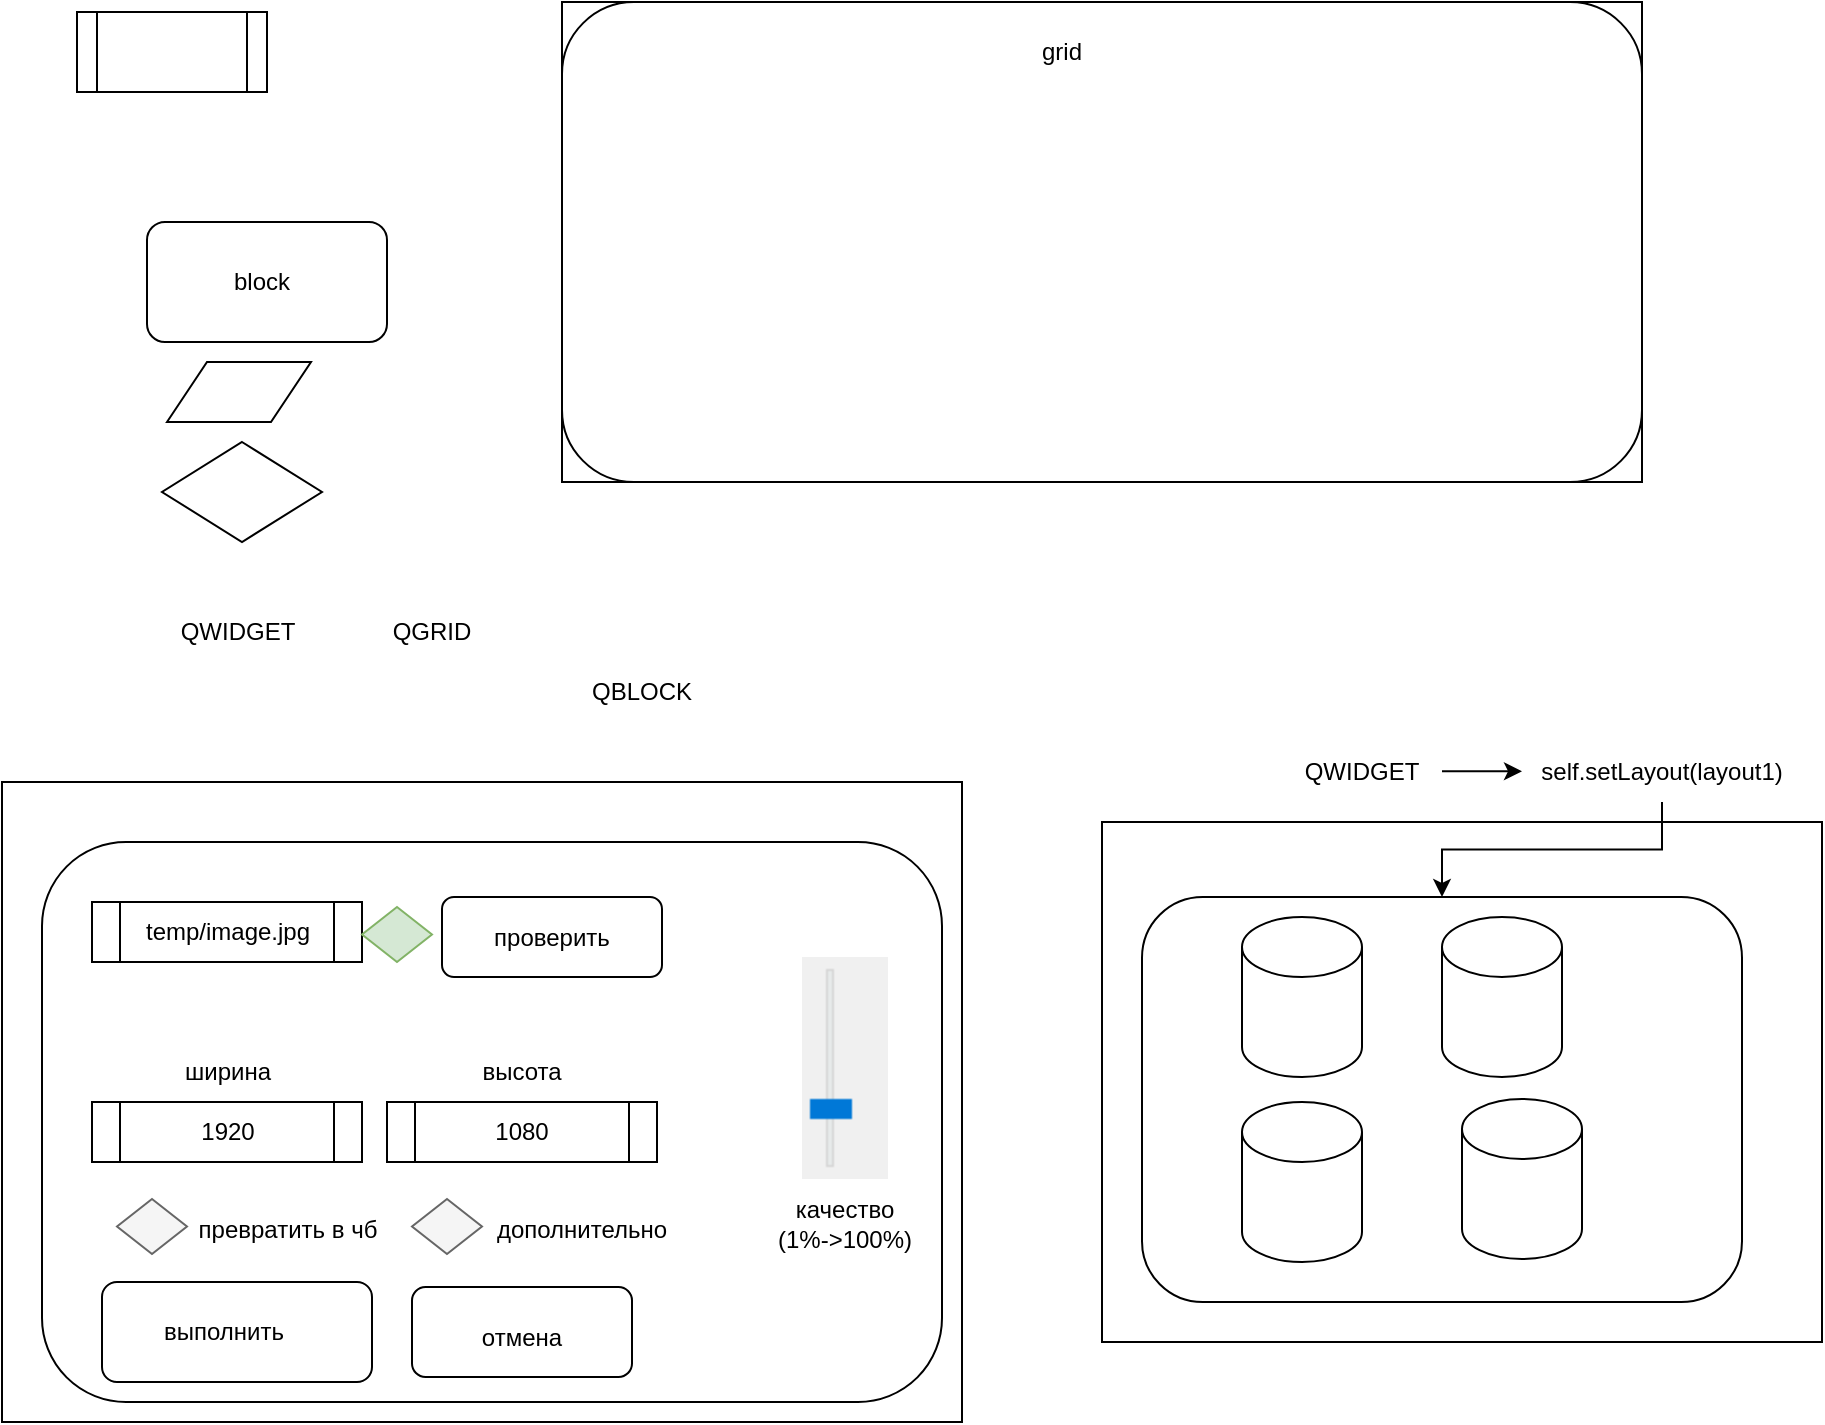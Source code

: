 <mxfile version="20.0.2" type="device"><diagram id="C5RBs43oDa-KdzZeNtuy" name="Page-1"><mxGraphModel dx="539" dy="743" grid="1" gridSize="10" guides="1" tooltips="1" connect="1" arrows="1" fold="1" page="0" pageScale="1" pageWidth="827" pageHeight="1169" math="0" shadow="0"><root><mxCell id="WIyWlLk6GJQsqaUBKTNV-0"/><mxCell id="WIyWlLk6GJQsqaUBKTNV-1" parent="WIyWlLk6GJQsqaUBKTNV-0"/><mxCell id="4VkWZRU_toLVFdk2MZ-W-1" value="" style="rounded=0;whiteSpace=wrap;html=1;" parent="WIyWlLk6GJQsqaUBKTNV-1" vertex="1"><mxGeometry x="340" y="310" width="480" height="320" as="geometry"/></mxCell><mxCell id="XOWpjwcL0Y2tyrRD1wKN-16" value="" style="rounded=1;whiteSpace=wrap;html=1;" parent="WIyWlLk6GJQsqaUBKTNV-1" vertex="1"><mxGeometry x="360" y="340" width="450" height="280" as="geometry"/></mxCell><mxCell id="4VkWZRU_toLVFdk2MZ-W-4" value="" style="rounded=1;whiteSpace=wrap;html=1;" parent="WIyWlLk6GJQsqaUBKTNV-1" vertex="1"><mxGeometry x="390" y="560" width="135" height="50" as="geometry"/></mxCell><mxCell id="4VkWZRU_toLVFdk2MZ-W-5" value="выполнить" style="text;html=1;strokeColor=none;fillColor=none;align=center;verticalAlign=middle;whiteSpace=wrap;rounded=0;" parent="WIyWlLk6GJQsqaUBKTNV-1" vertex="1"><mxGeometry x="417.5" y="570" width="66.25" height="30" as="geometry"/></mxCell><mxCell id="4VkWZRU_toLVFdk2MZ-W-6" value="" style="rounded=1;whiteSpace=wrap;html=1;" parent="WIyWlLk6GJQsqaUBKTNV-1" vertex="1"><mxGeometry x="560" y="367.5" width="110" height="40" as="geometry"/></mxCell><mxCell id="4VkWZRU_toLVFdk2MZ-W-7" value="проверить" style="text;html=1;strokeColor=none;fillColor=none;align=center;verticalAlign=middle;whiteSpace=wrap;rounded=0;" parent="WIyWlLk6GJQsqaUBKTNV-1" vertex="1"><mxGeometry x="580" y="377.5" width="70" height="20" as="geometry"/></mxCell><mxCell id="4VkWZRU_toLVFdk2MZ-W-9" value="" style="rounded=1;whiteSpace=wrap;html=1;" parent="WIyWlLk6GJQsqaUBKTNV-1" vertex="1"><mxGeometry x="545" y="562.5" width="110" height="45" as="geometry"/></mxCell><mxCell id="4VkWZRU_toLVFdk2MZ-W-11" value="" style="shape=process;whiteSpace=wrap;html=1;backgroundOutline=1;" parent="WIyWlLk6GJQsqaUBKTNV-1" vertex="1"><mxGeometry x="385" y="370" width="135" height="30" as="geometry"/></mxCell><mxCell id="4VkWZRU_toLVFdk2MZ-W-10" value="отмена" style="text;html=1;strokeColor=none;fillColor=none;align=center;verticalAlign=middle;whiteSpace=wrap;rounded=0;" parent="WIyWlLk6GJQsqaUBKTNV-1" vertex="1"><mxGeometry x="570" y="572.5" width="60" height="30" as="geometry"/></mxCell><mxCell id="4VkWZRU_toLVFdk2MZ-W-2" value="temp/image.jpg" style="text;html=1;strokeColor=none;fillColor=none;align=center;verticalAlign=middle;whiteSpace=wrap;rounded=0;" parent="WIyWlLk6GJQsqaUBKTNV-1" vertex="1"><mxGeometry x="417.5" y="355" width="70" height="60" as="geometry"/></mxCell><mxCell id="4VkWZRU_toLVFdk2MZ-W-12" value="" style="shape=image;verticalLabelPosition=bottom;labelBackgroundColor=default;verticalAlign=top;aspect=fixed;imageAspect=0;image=data:image/png,iVBORw0KGgoAAAANSUhEUgAAACsAAABvCAYAAAB1lDm6AAAAAXNSR0IArs4c6QAAAARnQU1BAACxjwv8YQUAAAAJcEhZcwAADsMAAA7DAcdvqGQAAADhSURBVHhe7dxBCoJAGEDhqRMUuGlO2hE86bQRmhso6t+qVdazJt4Hg//yIYMgOB5qrWNqxDGuTTCWYizl5adBKSWmVc45Jt6mO3vuumXtzT1LMZZiLMVYirEUYynGUoylGEsxlmIsxViKsRRjKcZSjKUYSzGWYizFWIqxFGMpxlKMpRhLMZZiLMVYirEUYynGUpqKffrY99TfYvqcer3E9B63AcVYirEUYylNxW46rvI4/XEfht8/rvItxlKMpRhLMZZiLMVYirEUYynGUoyl/H/s/Ao+r7350xuKsRRjGSlNNsgl5SD/peMAAAAASUVORK5CYII=;" parent="WIyWlLk6GJQsqaUBKTNV-1" vertex="1"><mxGeometry x="740" y="397.5" width="43" height="111" as="geometry"/></mxCell><mxCell id="4VkWZRU_toLVFdk2MZ-W-13" value="качество (1%-&amp;gt;100%)" style="text;html=1;strokeColor=none;fillColor=none;align=center;verticalAlign=middle;whiteSpace=wrap;rounded=0;" parent="WIyWlLk6GJQsqaUBKTNV-1" vertex="1"><mxGeometry x="725" y="516" width="73" height="30" as="geometry"/></mxCell><mxCell id="4VkWZRU_toLVFdk2MZ-W-14" value="" style="rhombus;whiteSpace=wrap;html=1;fillColor=#d5e8d4;strokeColor=#82b366;" parent="WIyWlLk6GJQsqaUBKTNV-1" vertex="1"><mxGeometry x="520" y="372.5" width="35" height="27.5" as="geometry"/></mxCell><mxCell id="4VkWZRU_toLVFdk2MZ-W-16" value="" style="shape=process;whiteSpace=wrap;html=1;backgroundOutline=1;" parent="WIyWlLk6GJQsqaUBKTNV-1" vertex="1"><mxGeometry x="385" y="470" width="135" height="30" as="geometry"/></mxCell><mxCell id="4VkWZRU_toLVFdk2MZ-W-17" value="" style="shape=process;whiteSpace=wrap;html=1;backgroundOutline=1;" parent="WIyWlLk6GJQsqaUBKTNV-1" vertex="1"><mxGeometry x="532.5" y="470" width="135" height="30" as="geometry"/></mxCell><mxCell id="4VkWZRU_toLVFdk2MZ-W-18" value="ширина" style="text;html=1;strokeColor=none;fillColor=none;align=center;verticalAlign=middle;whiteSpace=wrap;rounded=0;" parent="WIyWlLk6GJQsqaUBKTNV-1" vertex="1"><mxGeometry x="423" y="440" width="60" height="30" as="geometry"/></mxCell><mxCell id="4VkWZRU_toLVFdk2MZ-W-19" value="высота" style="text;html=1;strokeColor=none;fillColor=none;align=center;verticalAlign=middle;whiteSpace=wrap;rounded=0;" parent="WIyWlLk6GJQsqaUBKTNV-1" vertex="1"><mxGeometry x="570" y="440" width="60" height="30" as="geometry"/></mxCell><mxCell id="4VkWZRU_toLVFdk2MZ-W-20" value="1920" style="text;html=1;strokeColor=none;fillColor=none;align=center;verticalAlign=middle;whiteSpace=wrap;rounded=0;" parent="WIyWlLk6GJQsqaUBKTNV-1" vertex="1"><mxGeometry x="422.5" y="470" width="60" height="30" as="geometry"/></mxCell><mxCell id="4VkWZRU_toLVFdk2MZ-W-21" value="1080" style="text;html=1;strokeColor=none;fillColor=none;align=center;verticalAlign=middle;whiteSpace=wrap;rounded=0;" parent="WIyWlLk6GJQsqaUBKTNV-1" vertex="1"><mxGeometry x="570" y="470" width="60" height="30" as="geometry"/></mxCell><mxCell id="4VkWZRU_toLVFdk2MZ-W-22" value="" style="rhombus;whiteSpace=wrap;html=1;fillColor=#f5f5f5;fontColor=#333333;strokeColor=#666666;" parent="WIyWlLk6GJQsqaUBKTNV-1" vertex="1"><mxGeometry x="397.5" y="518.5" width="35" height="27.5" as="geometry"/></mxCell><mxCell id="4VkWZRU_toLVFdk2MZ-W-23" value="превратить в чб" style="text;html=1;strokeColor=none;fillColor=none;align=center;verticalAlign=middle;whiteSpace=wrap;rounded=0;" parent="WIyWlLk6GJQsqaUBKTNV-1" vertex="1"><mxGeometry x="432.5" y="518.5" width="100" height="30" as="geometry"/></mxCell><mxCell id="XOWpjwcL0Y2tyrRD1wKN-2" value="" style="rhombus;whiteSpace=wrap;html=1;fillColor=#f5f5f5;fontColor=#333333;strokeColor=#666666;" parent="WIyWlLk6GJQsqaUBKTNV-1" vertex="1"><mxGeometry x="545" y="518.5" width="35" height="27.5" as="geometry"/></mxCell><mxCell id="XOWpjwcL0Y2tyrRD1wKN-3" value="дополнительно" style="text;html=1;strokeColor=none;fillColor=none;align=center;verticalAlign=middle;whiteSpace=wrap;rounded=0;" parent="WIyWlLk6GJQsqaUBKTNV-1" vertex="1"><mxGeometry x="580" y="518.5" width="100" height="30" as="geometry"/></mxCell><mxCell id="XOWpjwcL0Y2tyrRD1wKN-4" value="" style="rounded=0;whiteSpace=wrap;html=1;" parent="WIyWlLk6GJQsqaUBKTNV-1" vertex="1"><mxGeometry x="890" y="330" width="360" height="260" as="geometry"/></mxCell><mxCell id="XOWpjwcL0Y2tyrRD1wKN-5" value="QWIDGET" style="text;html=1;strokeColor=none;fillColor=none;align=center;verticalAlign=middle;whiteSpace=wrap;rounded=0;" parent="WIyWlLk6GJQsqaUBKTNV-1" vertex="1"><mxGeometry x="990" y="290" width="60" height="30" as="geometry"/></mxCell><mxCell id="XOWpjwcL0Y2tyrRD1wKN-11" style="edgeStyle=orthogonalEdgeStyle;rounded=0;orthogonalLoop=1;jettySize=auto;html=1;entryX=0.5;entryY=0;entryDx=0;entryDy=0;" parent="WIyWlLk6GJQsqaUBKTNV-1" source="XOWpjwcL0Y2tyrRD1wKN-6" target="XOWpjwcL0Y2tyrRD1wKN-9" edge="1"><mxGeometry relative="1" as="geometry"/></mxCell><mxCell id="XOWpjwcL0Y2tyrRD1wKN-6" value="self.setLayout(layout1)" style="text;html=1;strokeColor=none;fillColor=none;align=center;verticalAlign=middle;whiteSpace=wrap;rounded=0;" parent="WIyWlLk6GJQsqaUBKTNV-1" vertex="1"><mxGeometry x="1140" y="290" width="60" height="30" as="geometry"/></mxCell><mxCell id="XOWpjwcL0Y2tyrRD1wKN-8" value="" style="endArrow=classic;html=1;rounded=0;" parent="WIyWlLk6GJQsqaUBKTNV-1" edge="1"><mxGeometry width="50" height="50" relative="1" as="geometry"><mxPoint x="1060" y="304.66" as="sourcePoint"/><mxPoint x="1100" y="304.66" as="targetPoint"/></mxGeometry></mxCell><mxCell id="XOWpjwcL0Y2tyrRD1wKN-9" value="" style="rounded=1;whiteSpace=wrap;html=1;" parent="WIyWlLk6GJQsqaUBKTNV-1" vertex="1"><mxGeometry x="910" y="367.5" width="300" height="202.5" as="geometry"/></mxCell><mxCell id="XOWpjwcL0Y2tyrRD1wKN-12" value="" style="shape=cylinder3;whiteSpace=wrap;html=1;boundedLbl=1;backgroundOutline=1;size=15;" parent="WIyWlLk6GJQsqaUBKTNV-1" vertex="1"><mxGeometry x="1060" y="377.5" width="60" height="80" as="geometry"/></mxCell><mxCell id="XOWpjwcL0Y2tyrRD1wKN-13" value="" style="shape=cylinder3;whiteSpace=wrap;html=1;boundedLbl=1;backgroundOutline=1;size=15;" parent="WIyWlLk6GJQsqaUBKTNV-1" vertex="1"><mxGeometry x="960" y="377.5" width="60" height="80" as="geometry"/></mxCell><mxCell id="XOWpjwcL0Y2tyrRD1wKN-14" value="" style="shape=cylinder3;whiteSpace=wrap;html=1;boundedLbl=1;backgroundOutline=1;size=15;" parent="WIyWlLk6GJQsqaUBKTNV-1" vertex="1"><mxGeometry x="1070" y="468.5" width="60" height="80" as="geometry"/></mxCell><mxCell id="XOWpjwcL0Y2tyrRD1wKN-15" value="" style="shape=cylinder3;whiteSpace=wrap;html=1;boundedLbl=1;backgroundOutline=1;size=15;" parent="WIyWlLk6GJQsqaUBKTNV-1" vertex="1"><mxGeometry x="960" y="470" width="60" height="80" as="geometry"/></mxCell><mxCell id="XOWpjwcL0Y2tyrRD1wKN-17" value="QWIDGET" style="text;html=1;strokeColor=none;fillColor=none;align=center;verticalAlign=middle;whiteSpace=wrap;rounded=0;" parent="WIyWlLk6GJQsqaUBKTNV-1" vertex="1"><mxGeometry x="427.5" y="220" width="60" height="30" as="geometry"/></mxCell><mxCell id="XOWpjwcL0Y2tyrRD1wKN-18" value="QGRID" style="text;html=1;strokeColor=none;fillColor=none;align=center;verticalAlign=middle;whiteSpace=wrap;rounded=0;" parent="WIyWlLk6GJQsqaUBKTNV-1" vertex="1"><mxGeometry x="525" y="220" width="60" height="30" as="geometry"/></mxCell><mxCell id="XOWpjwcL0Y2tyrRD1wKN-19" value="QBLOCK" style="text;html=1;strokeColor=none;fillColor=none;align=center;verticalAlign=middle;whiteSpace=wrap;rounded=0;" parent="WIyWlLk6GJQsqaUBKTNV-1" vertex="1"><mxGeometry x="630" y="250" width="60" height="30" as="geometry"/></mxCell><mxCell id="2S2QHVccLczPCrX8q4EX-0" value="" style="rounded=0;whiteSpace=wrap;html=1;" parent="WIyWlLk6GJQsqaUBKTNV-1" vertex="1"><mxGeometry x="620" y="-80" width="540" height="240" as="geometry"/></mxCell><mxCell id="2S2QHVccLczPCrX8q4EX-1" value="" style="rounded=1;whiteSpace=wrap;html=1;" parent="WIyWlLk6GJQsqaUBKTNV-1" vertex="1"><mxGeometry x="620" y="-80" width="540" height="240" as="geometry"/></mxCell><mxCell id="2S2QHVccLczPCrX8q4EX-2" value="" style="rounded=1;whiteSpace=wrap;html=1;" parent="WIyWlLk6GJQsqaUBKTNV-1" vertex="1"><mxGeometry x="412.5" y="30" width="120" height="60" as="geometry"/></mxCell><mxCell id="2S2QHVccLczPCrX8q4EX-3" value="grid" style="text;html=1;strokeColor=none;fillColor=none;align=center;verticalAlign=middle;whiteSpace=wrap;rounded=0;" parent="WIyWlLk6GJQsqaUBKTNV-1" vertex="1"><mxGeometry x="840" y="-70" width="60" height="30" as="geometry"/></mxCell><mxCell id="2S2QHVccLczPCrX8q4EX-4" value="block" style="text;html=1;strokeColor=none;fillColor=none;align=center;verticalAlign=middle;whiteSpace=wrap;rounded=0;" parent="WIyWlLk6GJQsqaUBKTNV-1" vertex="1"><mxGeometry x="440" y="45" width="60" height="30" as="geometry"/></mxCell><mxCell id="2S2QHVccLczPCrX8q4EX-5" value="" style="shape=process;whiteSpace=wrap;html=1;backgroundOutline=1;" parent="WIyWlLk6GJQsqaUBKTNV-1" vertex="1"><mxGeometry x="377.5" y="-75" width="95" height="40" as="geometry"/></mxCell><mxCell id="2S2QHVccLczPCrX8q4EX-6" value="" style="shape=parallelogram;perimeter=parallelogramPerimeter;whiteSpace=wrap;html=1;fixedSize=1;" parent="WIyWlLk6GJQsqaUBKTNV-1" vertex="1"><mxGeometry x="422.5" y="100" width="72" height="30" as="geometry"/></mxCell><mxCell id="2S2QHVccLczPCrX8q4EX-7" value="" style="rhombus;whiteSpace=wrap;html=1;" parent="WIyWlLk6GJQsqaUBKTNV-1" vertex="1"><mxGeometry x="420" y="140" width="80" height="50" as="geometry"/></mxCell></root></mxGraphModel></diagram></mxfile>
